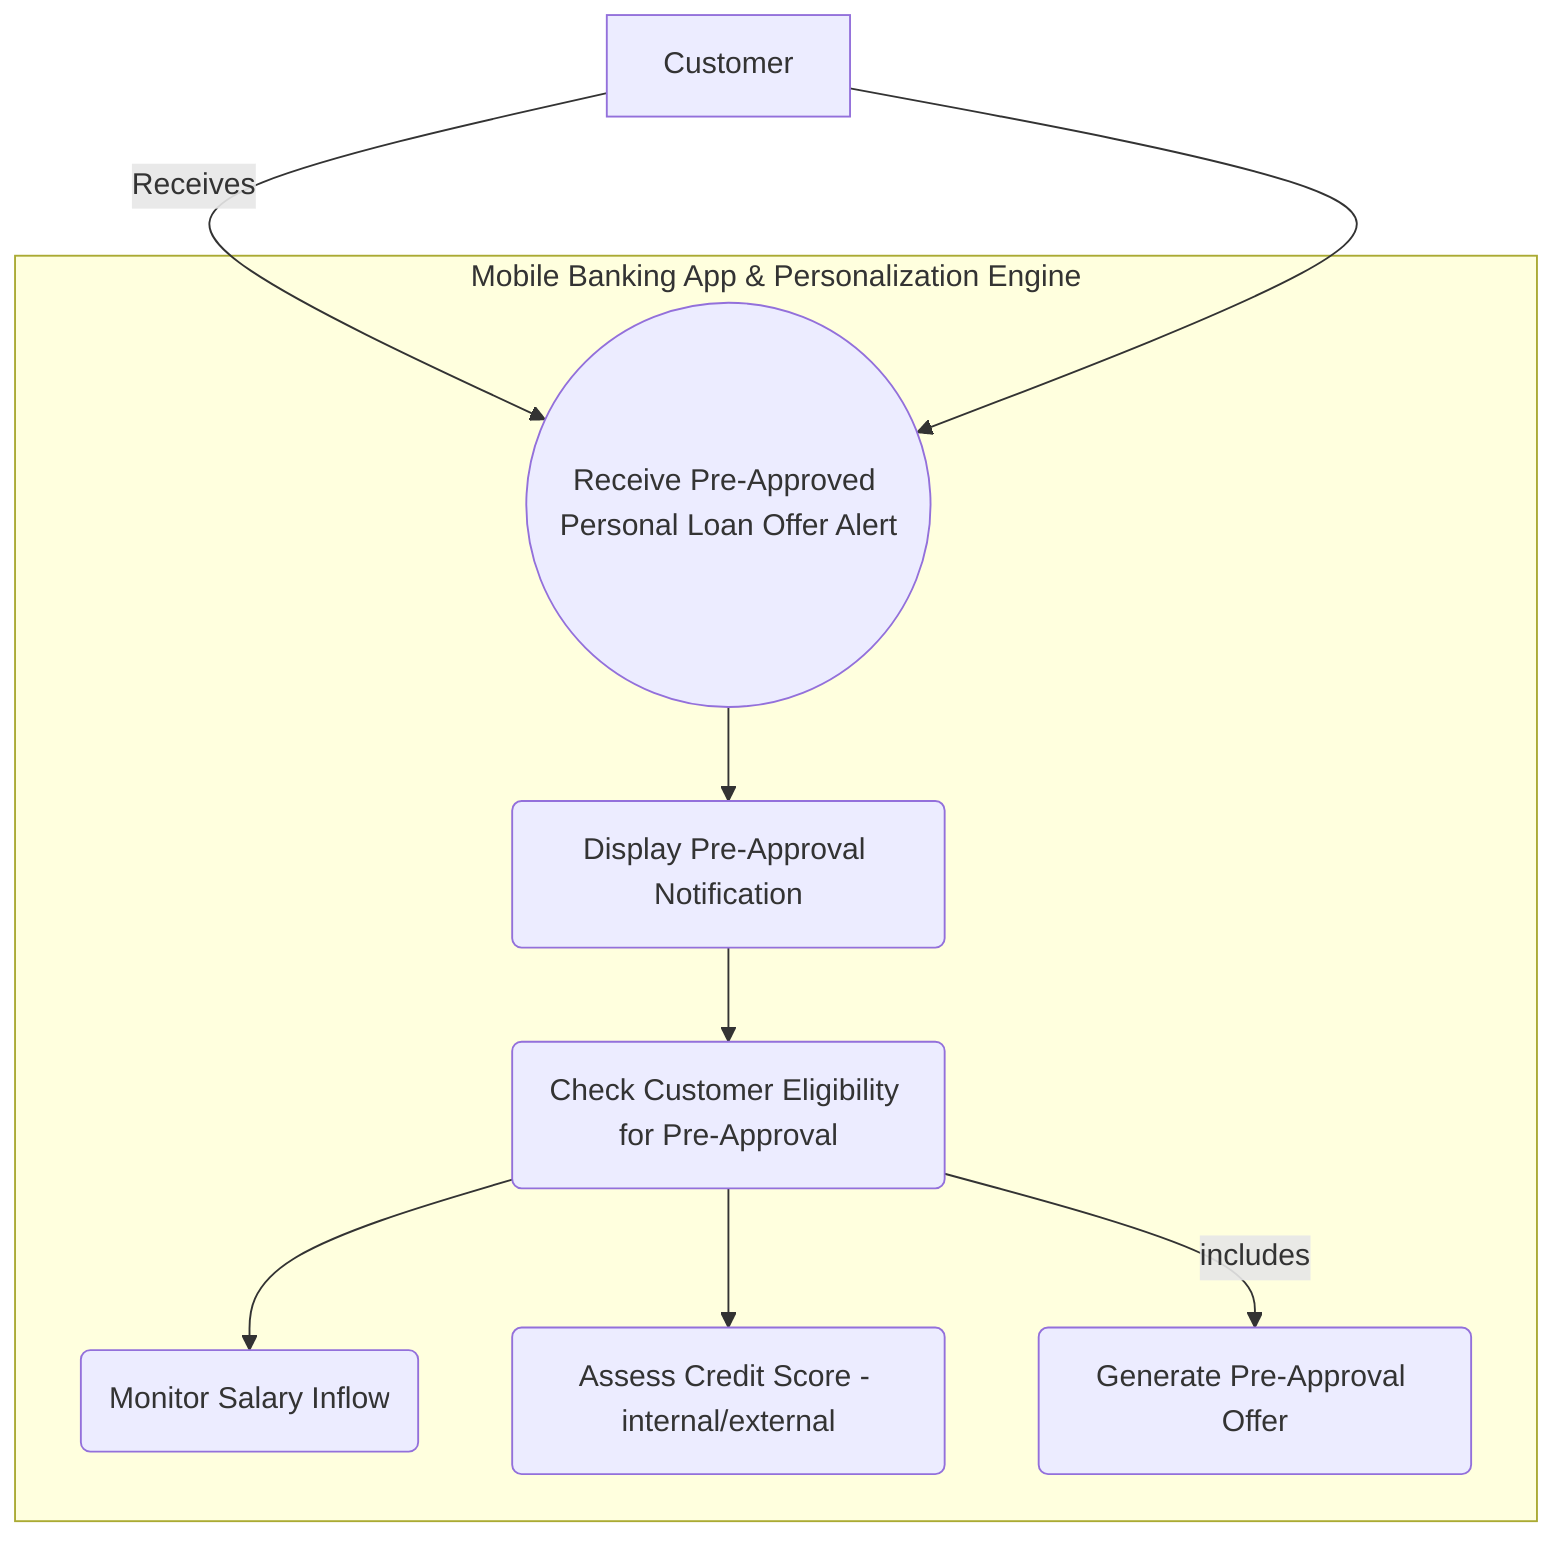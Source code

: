 graph TD
    A[Customer] -- Receives --> UC1((Receive Pre-Approved Personal Loan Offer Alert))

    subgraph Mobile Banking App & Personalization Engine
        UC1 --> UC2(Display Pre-Approval Notification)
        UC2 --> UC3(Check Customer Eligibility for Pre-Approval)
        UC3 --> UC4(Monitor Salary Inflow)
        UC3 --> UC5(Assess Credit Score - internal/external)
        UC3 -- includes --> UC6(Generate Pre-Approval Offer)
    end

    A --> UC1